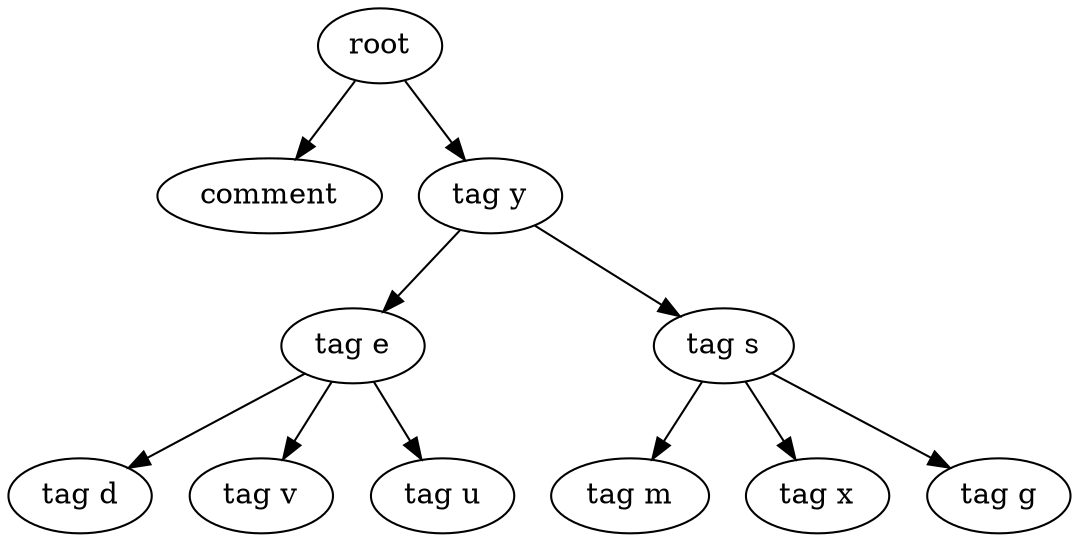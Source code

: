 digraph Tree{
0[label="root"];
0->00
00[label="comment"];
0->01
01[label="tag y"];
01->010
010[label="tag e"];
010->0100
0100[label="tag d"];
010->0101
0101[label="tag v"];
010->0102
0102[label="tag u"];
01->011
011[label="tag s"];
011->0110
0110[label="tag m"];
011->0111
0111[label="tag x"];
011->0112
0112[label="tag g"];
}
